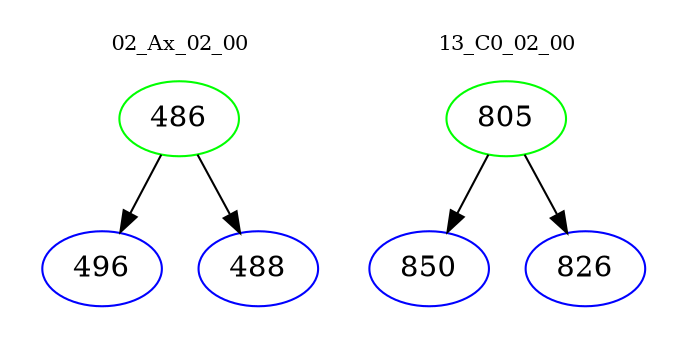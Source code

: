 digraph{
subgraph cluster_0 {
color = white
label = "02_Ax_02_00";
fontsize=10;
T0_486 [label="486", color="green"]
T0_486 -> T0_496 [color="black"]
T0_496 [label="496", color="blue"]
T0_486 -> T0_488 [color="black"]
T0_488 [label="488", color="blue"]
}
subgraph cluster_1 {
color = white
label = "13_C0_02_00";
fontsize=10;
T1_805 [label="805", color="green"]
T1_805 -> T1_850 [color="black"]
T1_850 [label="850", color="blue"]
T1_805 -> T1_826 [color="black"]
T1_826 [label="826", color="blue"]
}
}
